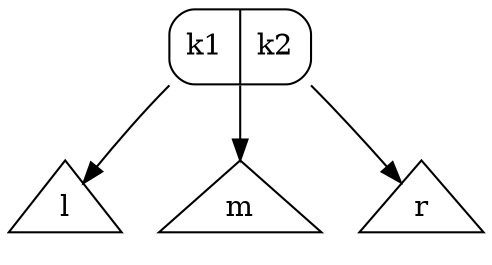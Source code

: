 digraph G {
    node [ ordering = out ];
    n [ shape = Mrecord, label = "<f1> k1|<f2> k2" ];
    "n":f1 -> l [ tailport = sw ];
    n -> m [ tailport = s  ];
    "n":f2 -> r [ tailport = se ];
    l [ shape = triangle ];
    m [ shape = triangle ];
    r [ shape = triangle ];
}
